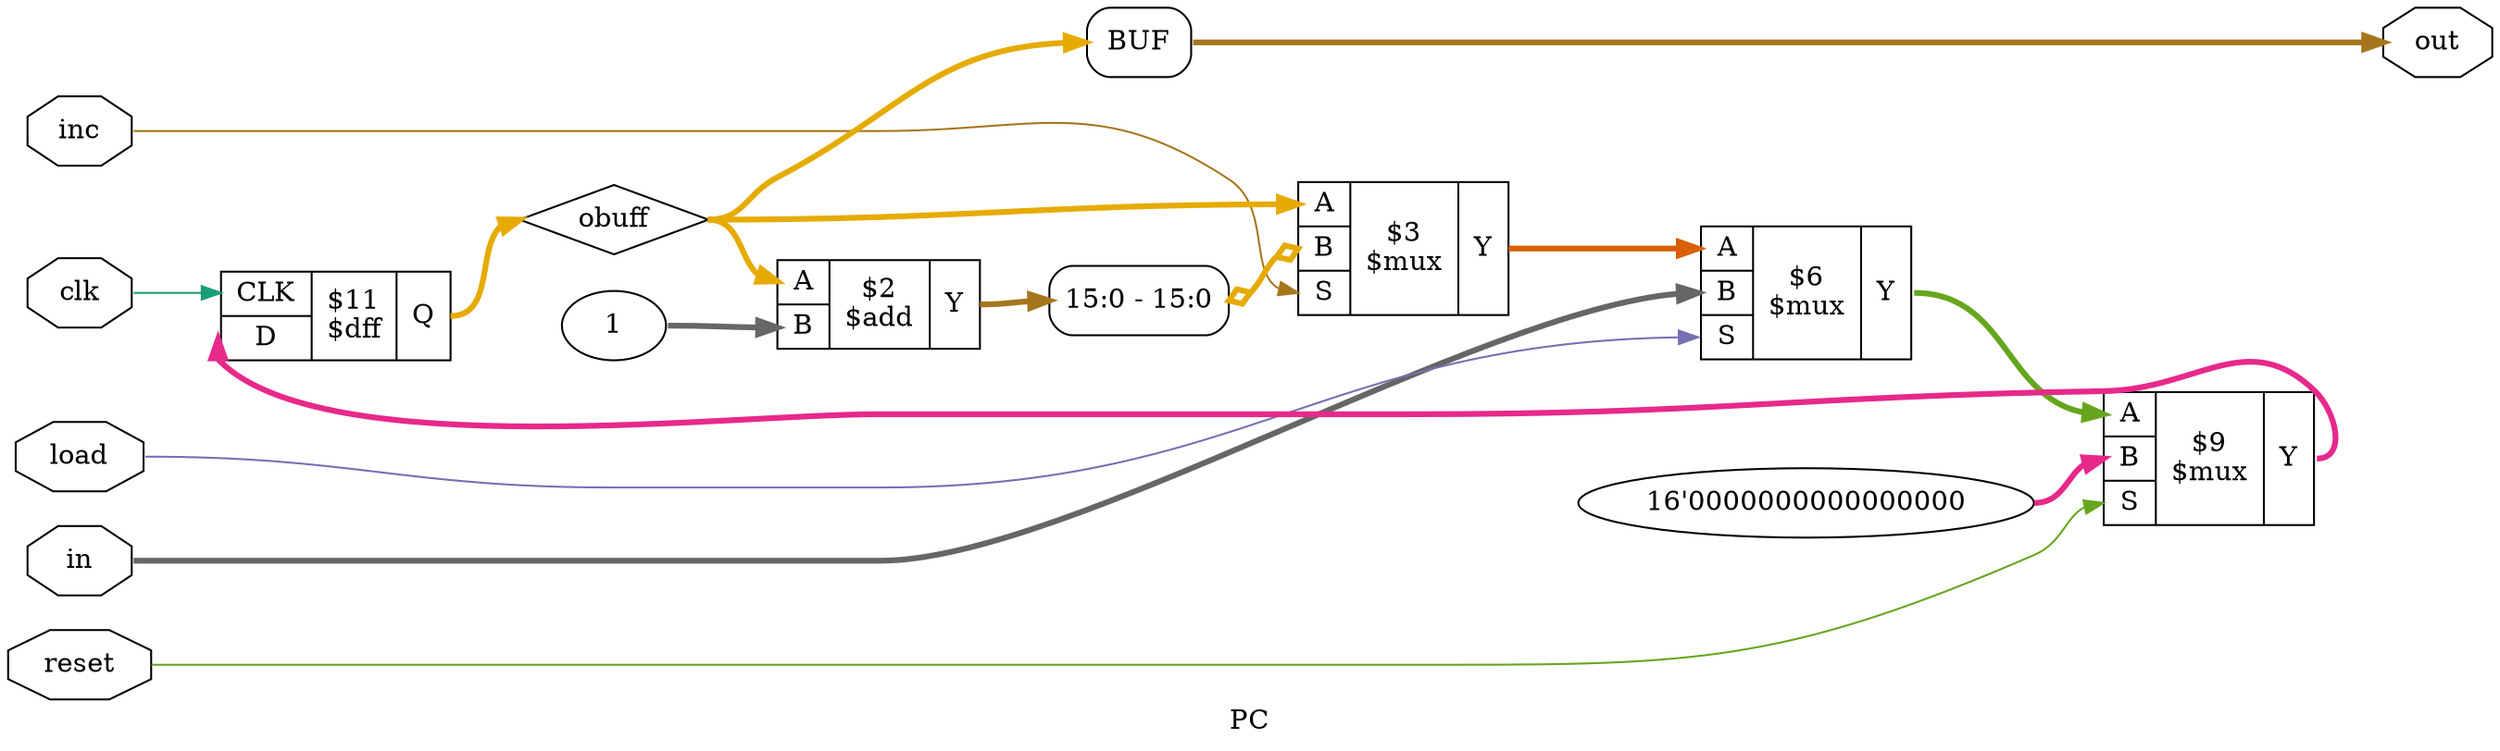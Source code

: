 digraph "PC" {
label="PC";
rankdir="LR";
remincross=true;
n5 [ shape=octagon, label="clk", color="black", fontcolor="black" ];
n6 [ shape=octagon, label="in", color="black", fontcolor="black" ];
n7 [ shape=octagon, label="inc", color="black", fontcolor="black" ];
n8 [ shape=octagon, label="load", color="black", fontcolor="black" ];
n9 [ shape=diamond, label="obuff", color="black", fontcolor="black" ];
n10 [ shape=octagon, label="out", color="black", fontcolor="black" ];
n11 [ shape=octagon, label="reset", color="black", fontcolor="black" ];
{ rank="source"; n11; n5; n6; n7; n8;}
{ rank="sink"; n10;}
v0 [ label="1" ];
c15 [ shape=record, label="{{<p12> A|<p13> B}|$2\n$add|{<p14> Y}}" ];
c19 [ shape=record, label="{{<p16> CLK|<p17> D}|$11\n$dff|{<p18> Q}}" ];
c21 [ shape=record, label="{{<p12> A|<p13> B|<p20> S}|$3\n$mux|{<p14> Y}}" ];
x1 [ shape=record, style=rounded, label="<s0> 15:0 - 15:0 " ];
x1:e -> c21:p13:w [arrowhead=odiamond, arrowtail=odiamond, dir=both, colorscheme="dark28", color="6", fontcolor="6", style="setlinewidth(3)", label=""];
c22 [ shape=record, label="{{<p12> A|<p13> B|<p20> S}|$6\n$mux|{<p14> Y}}" ];
v2 [ label="16'0000000000000000" ];
c23 [ shape=record, label="{{<p12> A|<p13> B|<p20> S}|$9\n$mux|{<p14> Y}}" ];
x3 [shape=box, style=rounded, label="BUF"];
c23:p14:e -> c19:p17:w [colorscheme="dark28", color="4", fontcolor="4", style="setlinewidth(3)", label=""];
x3:e:e -> n10:w [colorscheme="dark28", color="7", fontcolor="7", style="setlinewidth(3)", label=""];
n11:e -> c23:p20:w [colorscheme="dark28", color="5", fontcolor="5", label=""];
c15:p14:e -> x1:s0:w [colorscheme="dark28", color="7", fontcolor="7", style="setlinewidth(3)", label=""];
c21:p14:e -> c22:p12:w [colorscheme="dark28", color="2", fontcolor="2", style="setlinewidth(3)", label=""];
c22:p14:e -> c23:p12:w [colorscheme="dark28", color="5", fontcolor="5", style="setlinewidth(3)", label=""];
n5:e -> c19:p16:w [colorscheme="dark28", color="1", fontcolor="1", label=""];
n6:e -> c22:p13:w [colorscheme="dark28", color="8", fontcolor="8", style="setlinewidth(3)", label=""];
n7:e -> c21:p20:w [colorscheme="dark28", color="7", fontcolor="7", label=""];
n8:e -> c22:p20:w [colorscheme="dark28", color="3", fontcolor="3", label=""];
c19:p18:e -> n9:w [colorscheme="dark28", color="6", fontcolor="6", style="setlinewidth(3)", label=""];
n9:e -> c15:p12:w [colorscheme="dark28", color="6", fontcolor="6", style="setlinewidth(3)", label=""];
n9:e -> c21:p12:w [colorscheme="dark28", color="6", fontcolor="6", style="setlinewidth(3)", label=""];
n9:e -> x3:w:w [colorscheme="dark28", color="6", fontcolor="6", style="setlinewidth(3)", label=""];
v0:e -> c15:p13:w [colorscheme="dark28", color="8", fontcolor="8", style="setlinewidth(3)", label=""];
v2:e -> c23:p13:w [colorscheme="dark28", color="4", fontcolor="4", style="setlinewidth(3)", label=""];
}
